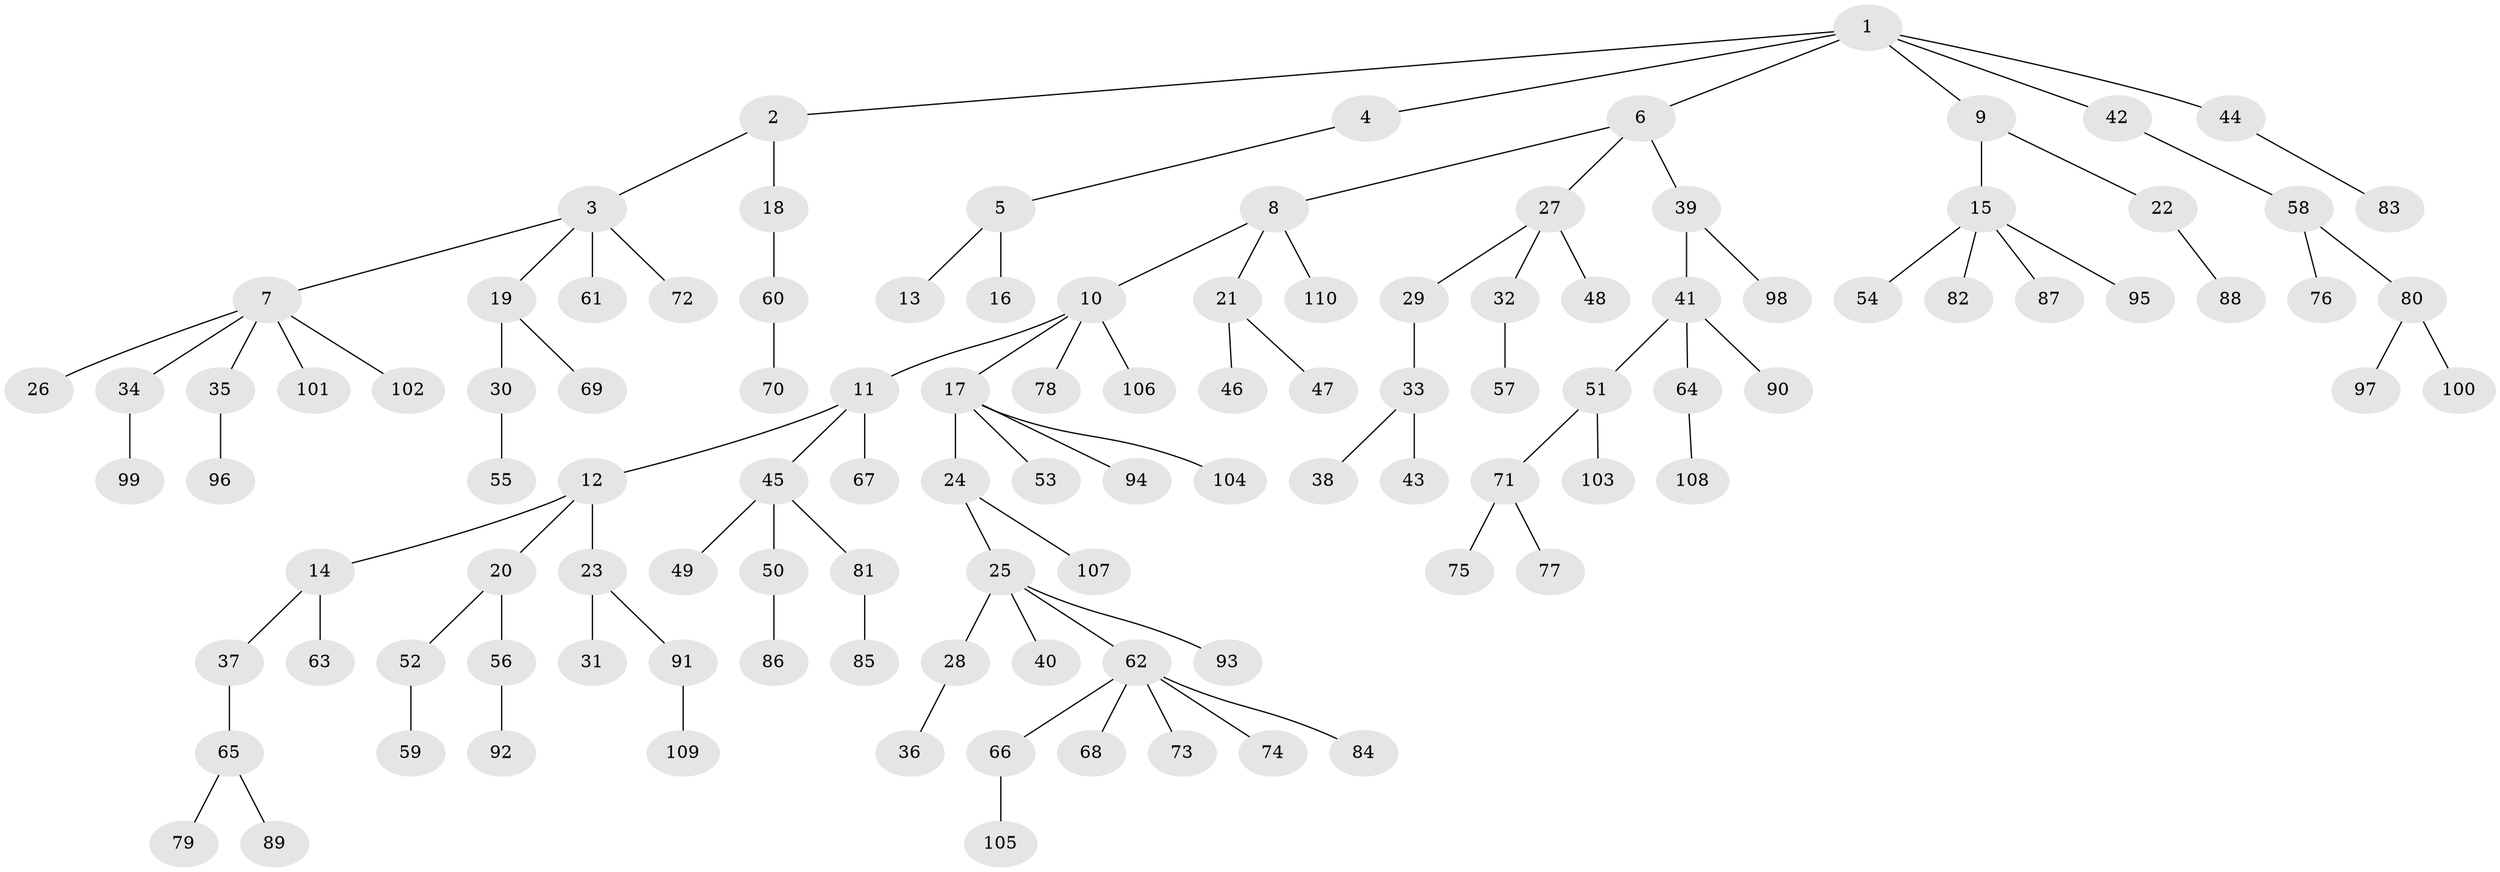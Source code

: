 // Generated by graph-tools (version 1.1) at 2025/52/03/09/25 04:52:27]
// undirected, 110 vertices, 109 edges
graph export_dot {
graph [start="1"]
  node [color=gray90,style=filled];
  1;
  2;
  3;
  4;
  5;
  6;
  7;
  8;
  9;
  10;
  11;
  12;
  13;
  14;
  15;
  16;
  17;
  18;
  19;
  20;
  21;
  22;
  23;
  24;
  25;
  26;
  27;
  28;
  29;
  30;
  31;
  32;
  33;
  34;
  35;
  36;
  37;
  38;
  39;
  40;
  41;
  42;
  43;
  44;
  45;
  46;
  47;
  48;
  49;
  50;
  51;
  52;
  53;
  54;
  55;
  56;
  57;
  58;
  59;
  60;
  61;
  62;
  63;
  64;
  65;
  66;
  67;
  68;
  69;
  70;
  71;
  72;
  73;
  74;
  75;
  76;
  77;
  78;
  79;
  80;
  81;
  82;
  83;
  84;
  85;
  86;
  87;
  88;
  89;
  90;
  91;
  92;
  93;
  94;
  95;
  96;
  97;
  98;
  99;
  100;
  101;
  102;
  103;
  104;
  105;
  106;
  107;
  108;
  109;
  110;
  1 -- 2;
  1 -- 4;
  1 -- 6;
  1 -- 9;
  1 -- 42;
  1 -- 44;
  2 -- 3;
  2 -- 18;
  3 -- 7;
  3 -- 19;
  3 -- 61;
  3 -- 72;
  4 -- 5;
  5 -- 13;
  5 -- 16;
  6 -- 8;
  6 -- 27;
  6 -- 39;
  7 -- 26;
  7 -- 34;
  7 -- 35;
  7 -- 101;
  7 -- 102;
  8 -- 10;
  8 -- 21;
  8 -- 110;
  9 -- 15;
  9 -- 22;
  10 -- 11;
  10 -- 17;
  10 -- 78;
  10 -- 106;
  11 -- 12;
  11 -- 45;
  11 -- 67;
  12 -- 14;
  12 -- 20;
  12 -- 23;
  14 -- 37;
  14 -- 63;
  15 -- 54;
  15 -- 82;
  15 -- 87;
  15 -- 95;
  17 -- 24;
  17 -- 53;
  17 -- 94;
  17 -- 104;
  18 -- 60;
  19 -- 30;
  19 -- 69;
  20 -- 52;
  20 -- 56;
  21 -- 46;
  21 -- 47;
  22 -- 88;
  23 -- 31;
  23 -- 91;
  24 -- 25;
  24 -- 107;
  25 -- 28;
  25 -- 40;
  25 -- 62;
  25 -- 93;
  27 -- 29;
  27 -- 32;
  27 -- 48;
  28 -- 36;
  29 -- 33;
  30 -- 55;
  32 -- 57;
  33 -- 38;
  33 -- 43;
  34 -- 99;
  35 -- 96;
  37 -- 65;
  39 -- 41;
  39 -- 98;
  41 -- 51;
  41 -- 64;
  41 -- 90;
  42 -- 58;
  44 -- 83;
  45 -- 49;
  45 -- 50;
  45 -- 81;
  50 -- 86;
  51 -- 71;
  51 -- 103;
  52 -- 59;
  56 -- 92;
  58 -- 76;
  58 -- 80;
  60 -- 70;
  62 -- 66;
  62 -- 68;
  62 -- 73;
  62 -- 74;
  62 -- 84;
  64 -- 108;
  65 -- 79;
  65 -- 89;
  66 -- 105;
  71 -- 75;
  71 -- 77;
  80 -- 97;
  80 -- 100;
  81 -- 85;
  91 -- 109;
}
